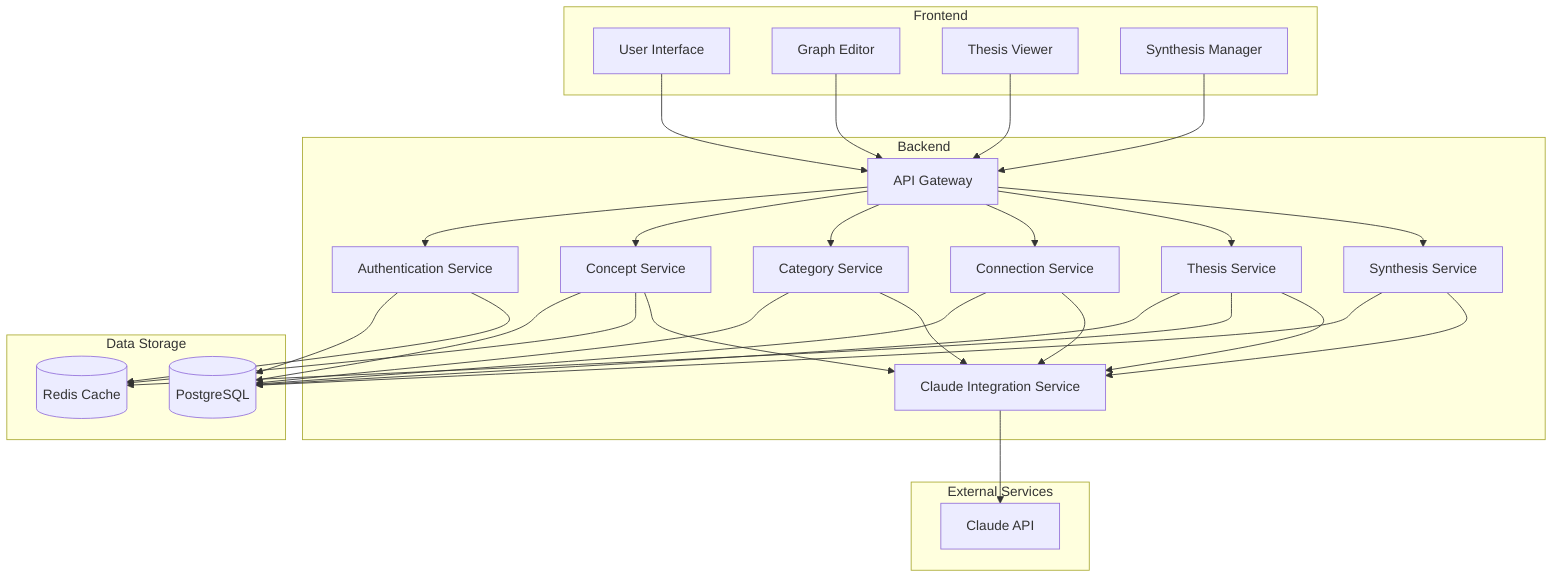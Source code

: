 graph TD
    subgraph "Frontend"
        UI[User Interface]
        GraphEditor[Graph Editor]
        ThesisViewer[Thesis Viewer]
        SynthesisManager[Synthesis Manager]
    end
    
    subgraph "Backend"
        API[API Gateway]
        AuthService[Authentication Service]
        ConceptService[Concept Service]
        CategoryService[Category Service]
        ConnectionService[Connection Service]
        ThesisService[Thesis Service]
        SynthesisService[Synthesis Service]
        ClaudeService[Claude Integration Service]
    end
    
    subgraph "External Services"
        Claude[Claude API]
    end
    
    subgraph "Data Storage"
        PostgreSQL[(PostgreSQL)]
        Redis[(Redis Cache)]
    end
    
    UI --> API
    GraphEditor --> API
    ThesisViewer --> API
    SynthesisManager --> API
    
    API --> AuthService
    API --> ConceptService
    API --> CategoryService
    API --> ConnectionService
    API --> ThesisService
    API --> SynthesisService
    
    ConceptService --> PostgreSQL
    CategoryService --> PostgreSQL
    ConnectionService --> PostgreSQL
    ThesisService --> PostgreSQL
    SynthesisService --> PostgreSQL
    AuthService --> PostgreSQL
    
    ConceptService --> Redis
    ThesisService --> Redis
    AuthService --> Redis
    
    ClaudeService --> Claude
    
    ConceptService --> ClaudeService
    CategoryService --> ClaudeService
    ConnectionService --> ClaudeService
    ThesisService --> ClaudeService
    SynthesisService --> ClaudeService